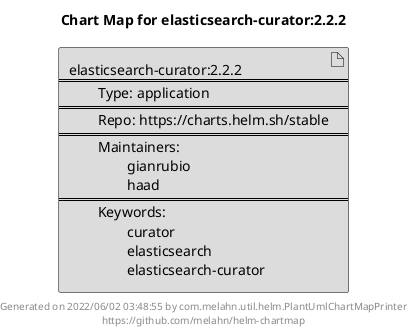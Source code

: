 @startuml
skinparam linetype ortho
skinparam backgroundColor white
skinparam usecaseBorderColor black
skinparam usecaseArrowColor LightSlateGray
skinparam artifactBorderColor black
skinparam artifactArrowColor LightSlateGray

title Chart Map for elasticsearch-curator:2.2.2

'There is one referenced Helm Chart
artifact "elasticsearch-curator:2.2.2\n====\n\tType: application\n====\n\tRepo: https://charts.helm.sh/stable\n====\n\tMaintainers: \n\t\tgianrubio\n\t\thaad\n====\n\tKeywords: \n\t\tcurator\n\t\telasticsearch\n\t\telasticsearch-curator" as elasticsearch_curator_2_2_2 #Gainsboro

'There are 0 referenced Docker Images

'Chart Dependencies

center footer Generated on 2022/06/02 03:48:55 by com.melahn.util.helm.PlantUmlChartMapPrinter\nhttps://github.com/melahn/helm-chartmap
@enduml
